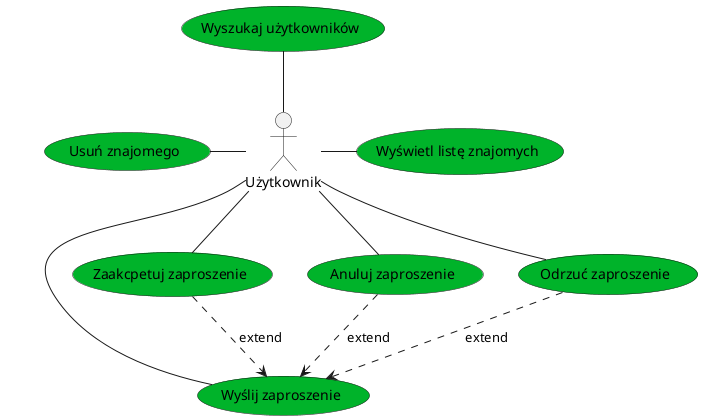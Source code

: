 @startuml
' #ffbb00 - auth
' #00b32a - userFriends
' #0077ff - products
' #c700d9 - userProducts
' Actors declarations
actor Użytkownik as U

' UseCases declarations
' UserFriends use cases declarations
"Wyszukaj użytkowników" as (FindUsers) #00b32a
"Wyślij zaproszenie" as (SendFriendRequest) #00b32a
"Zaakcpetuj zaproszenie" as (AcceptFriendRequest) #00b32a
"Anuluj zaproszenie" as (CancelFriendRequest) #00b32a
"Odrzuć zaproszenie" as (RefuseFriendRequest) #00b32a
"Usuń znajomego" as (DeleteFriend) #00b32a
"Wyświetl listę znajomych" as (DisplayFriendsList) #00b32a

' UserFriends use cases
U -up- FindUsers

U -right- DisplayFriendsList

U -down- SendFriendRequest

CancelFriendRequest .down.> SendFriendRequest : extend
U -- CancelFriendRequest

RefuseFriendRequest .down.> SendFriendRequest : extend
U -down- RefuseFriendRequest


AcceptFriendRequest .down.> SendFriendRequest : extend
U -- AcceptFriendRequest



U -left- DeleteFriend

@enduml